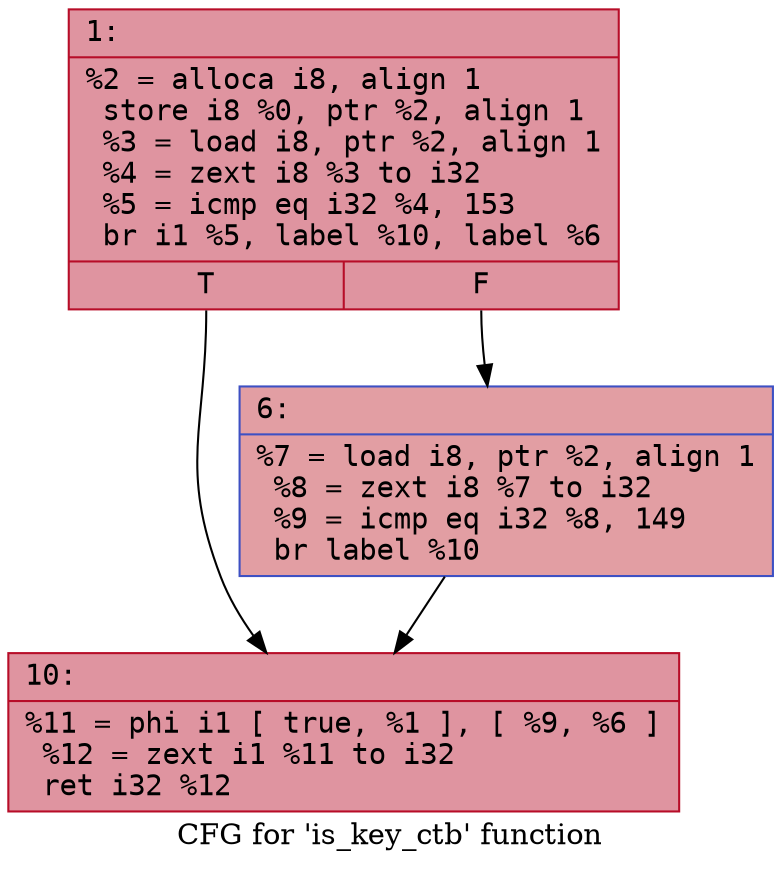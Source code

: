 digraph "CFG for 'is_key_ctb' function" {
	label="CFG for 'is_key_ctb' function";

	Node0x6000011f7020 [shape=record,color="#b70d28ff", style=filled, fillcolor="#b70d2870" fontname="Courier",label="{1:\l|  %2 = alloca i8, align 1\l  store i8 %0, ptr %2, align 1\l  %3 = load i8, ptr %2, align 1\l  %4 = zext i8 %3 to i32\l  %5 = icmp eq i32 %4, 153\l  br i1 %5, label %10, label %6\l|{<s0>T|<s1>F}}"];
	Node0x6000011f7020:s0 -> Node0x6000011f70c0[tooltip="1 -> 10\nProbability 50.00%" ];
	Node0x6000011f7020:s1 -> Node0x6000011f7070[tooltip="1 -> 6\nProbability 50.00%" ];
	Node0x6000011f7070 [shape=record,color="#3d50c3ff", style=filled, fillcolor="#be242e70" fontname="Courier",label="{6:\l|  %7 = load i8, ptr %2, align 1\l  %8 = zext i8 %7 to i32\l  %9 = icmp eq i32 %8, 149\l  br label %10\l}"];
	Node0x6000011f7070 -> Node0x6000011f70c0[tooltip="6 -> 10\nProbability 100.00%" ];
	Node0x6000011f70c0 [shape=record,color="#b70d28ff", style=filled, fillcolor="#b70d2870" fontname="Courier",label="{10:\l|  %11 = phi i1 [ true, %1 ], [ %9, %6 ]\l  %12 = zext i1 %11 to i32\l  ret i32 %12\l}"];
}
